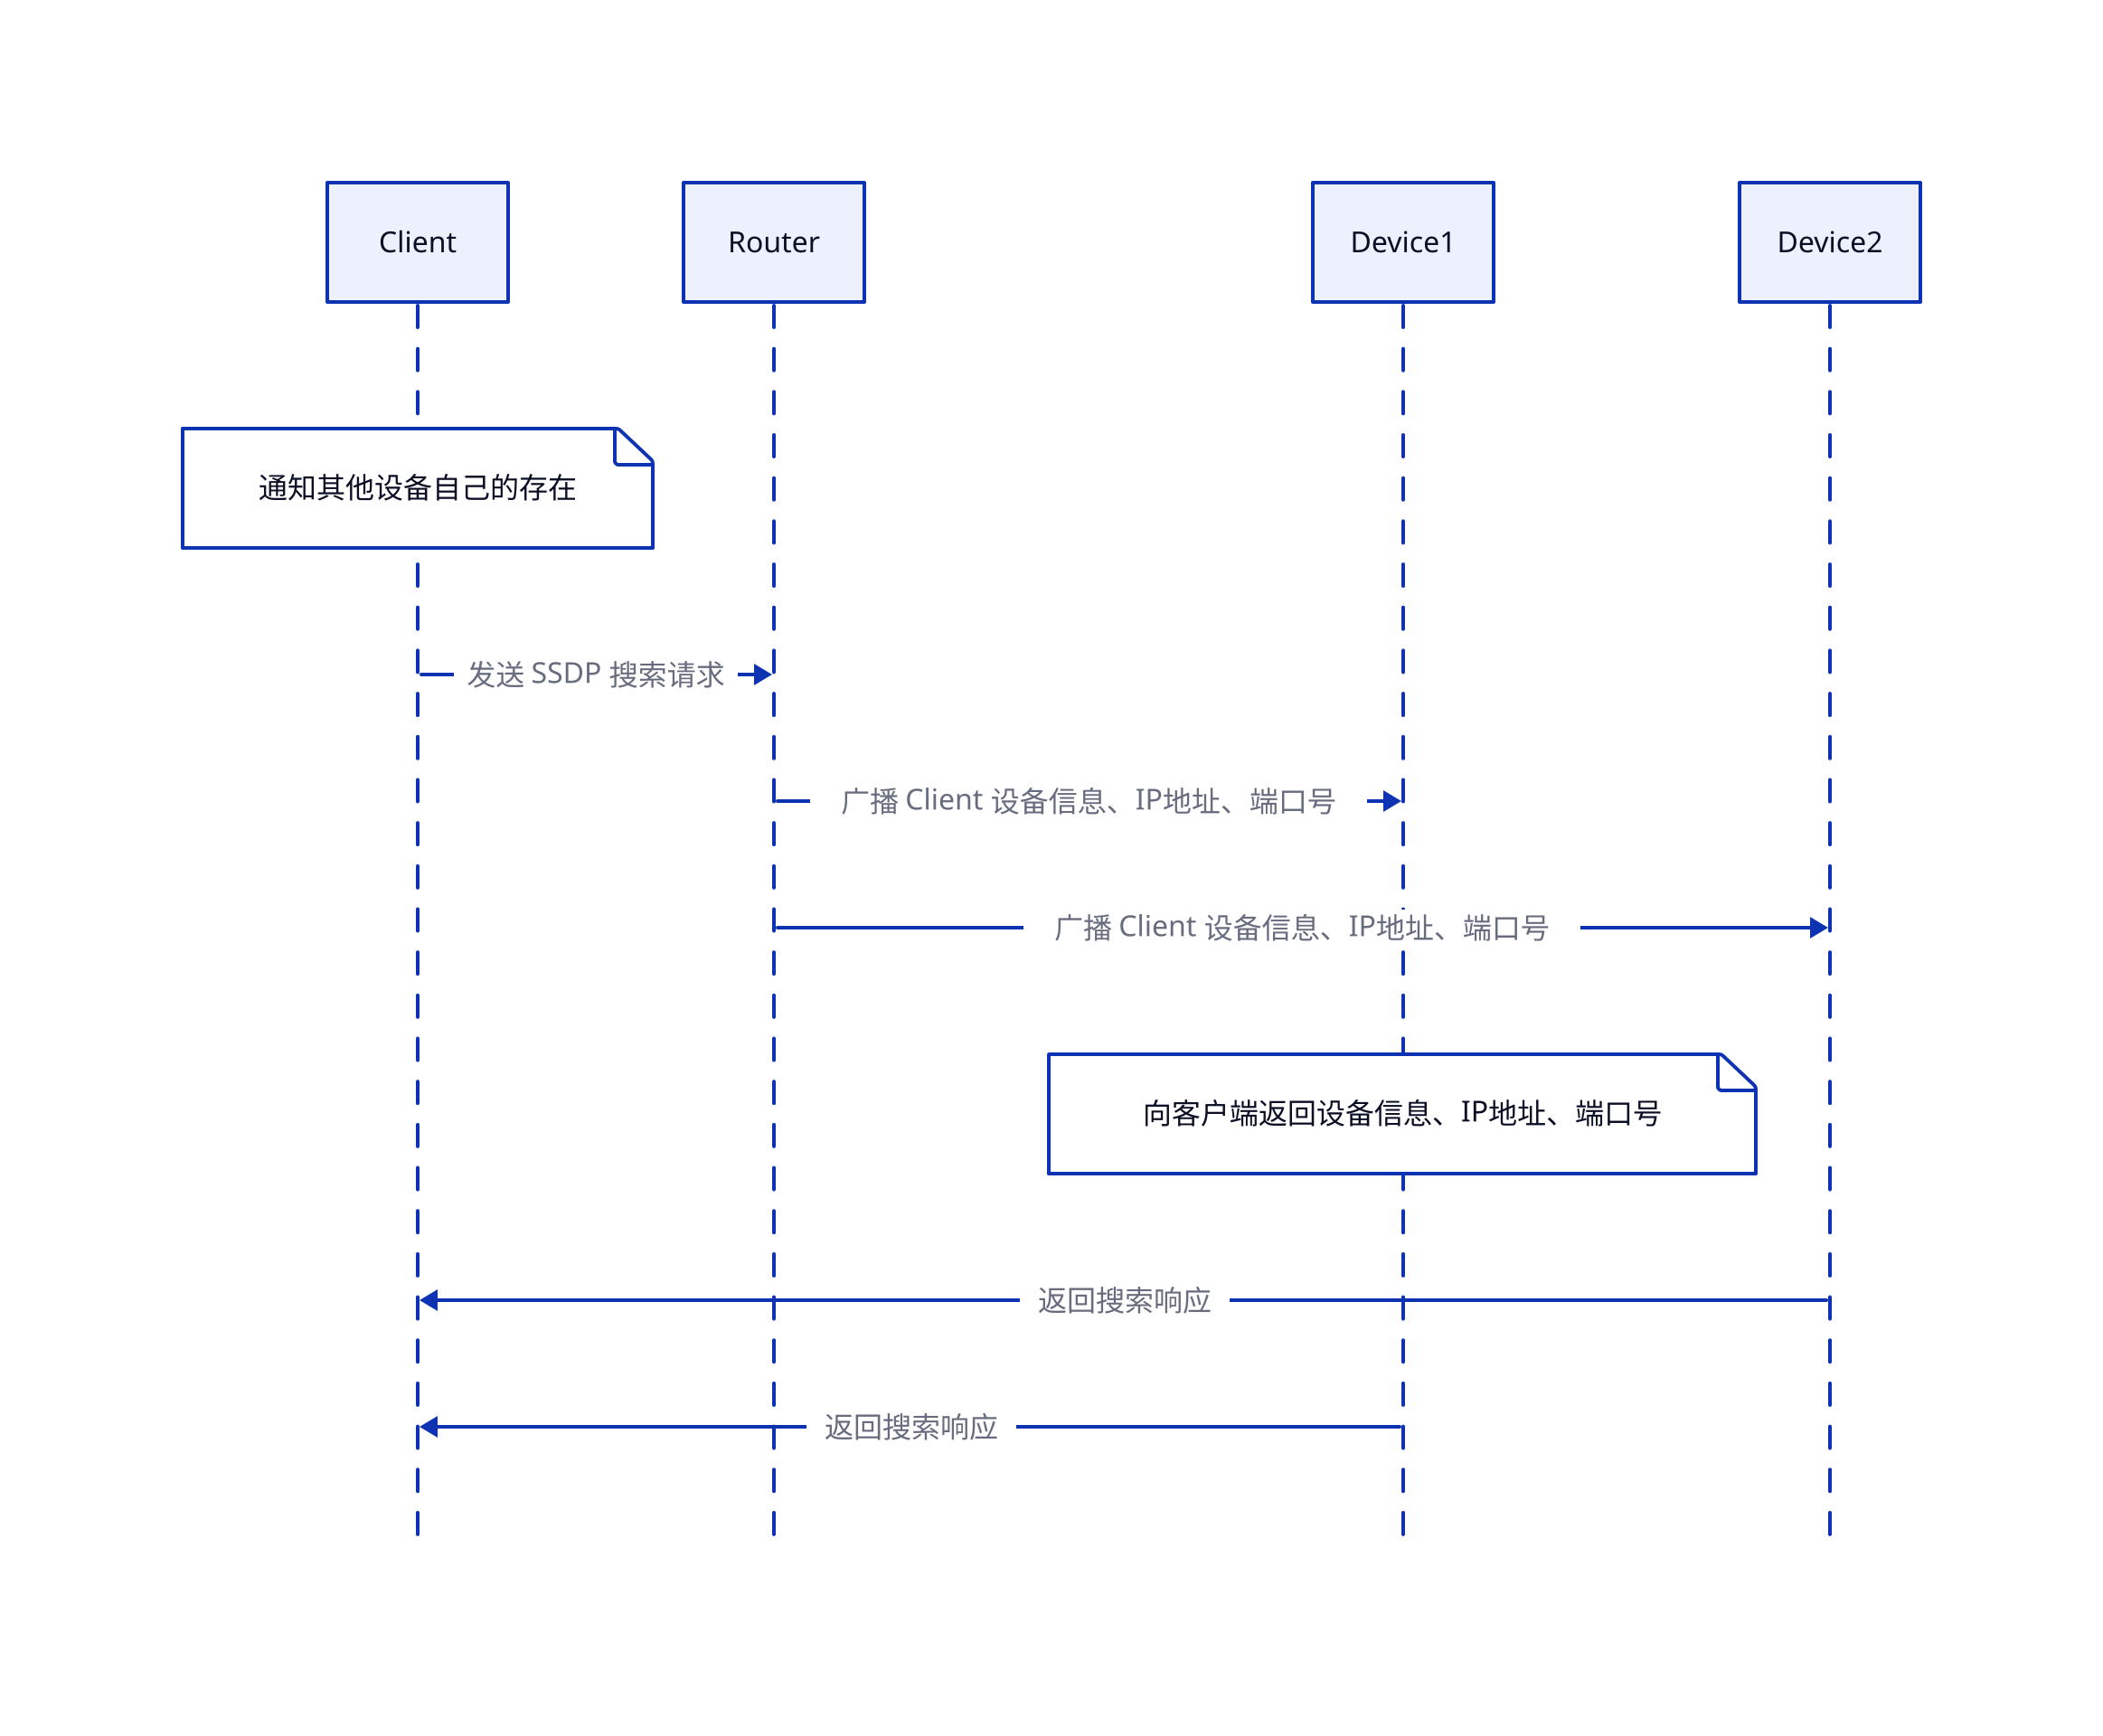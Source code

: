 shape: sequence_diagram

Client: {
 通知其他设备自己的存在
}

Router: {
}

Client -> Router: 发送 SSDP 搜索请求
Router -> Device1: 广播 Client 设备信息、IP地址、端口号
Router -> Device2: 广播 Client 设备信息、IP地址、端口号

Device1: {
向客户端返回设备信息、IP地址、端口号
}
Device2 -> Client: 返回搜索响应
Device1 -> Client: 返回搜索响应
